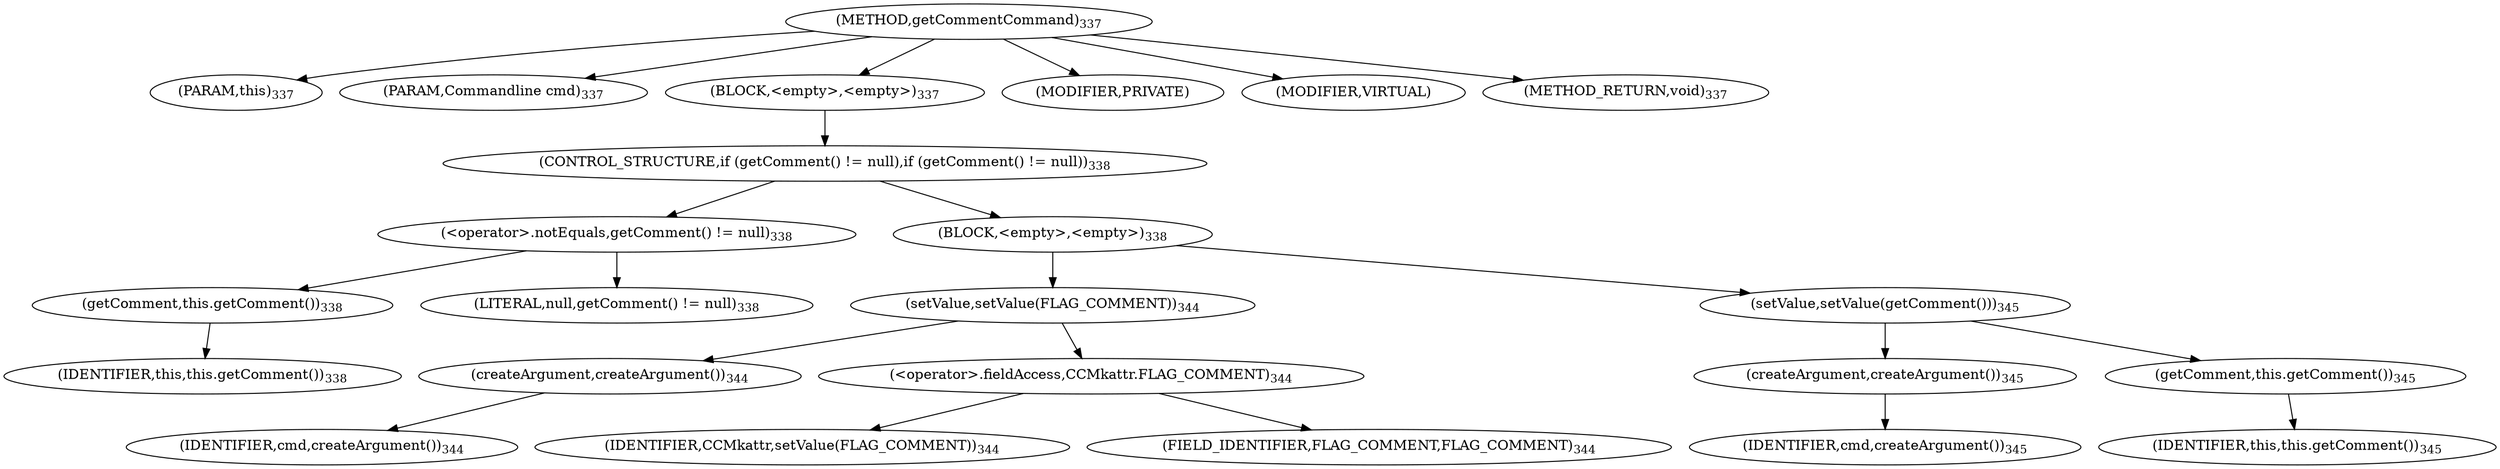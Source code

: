 digraph "getCommentCommand" {  
"435" [label = <(METHOD,getCommentCommand)<SUB>337</SUB>> ]
"37" [label = <(PARAM,this)<SUB>337</SUB>> ]
"436" [label = <(PARAM,Commandline cmd)<SUB>337</SUB>> ]
"437" [label = <(BLOCK,&lt;empty&gt;,&lt;empty&gt;)<SUB>337</SUB>> ]
"438" [label = <(CONTROL_STRUCTURE,if (getComment() != null),if (getComment() != null))<SUB>338</SUB>> ]
"439" [label = <(&lt;operator&gt;.notEquals,getComment() != null)<SUB>338</SUB>> ]
"440" [label = <(getComment,this.getComment())<SUB>338</SUB>> ]
"36" [label = <(IDENTIFIER,this,this.getComment())<SUB>338</SUB>> ]
"441" [label = <(LITERAL,null,getComment() != null)<SUB>338</SUB>> ]
"442" [label = <(BLOCK,&lt;empty&gt;,&lt;empty&gt;)<SUB>338</SUB>> ]
"443" [label = <(setValue,setValue(FLAG_COMMENT))<SUB>344</SUB>> ]
"444" [label = <(createArgument,createArgument())<SUB>344</SUB>> ]
"445" [label = <(IDENTIFIER,cmd,createArgument())<SUB>344</SUB>> ]
"446" [label = <(&lt;operator&gt;.fieldAccess,CCMkattr.FLAG_COMMENT)<SUB>344</SUB>> ]
"447" [label = <(IDENTIFIER,CCMkattr,setValue(FLAG_COMMENT))<SUB>344</SUB>> ]
"448" [label = <(FIELD_IDENTIFIER,FLAG_COMMENT,FLAG_COMMENT)<SUB>344</SUB>> ]
"449" [label = <(setValue,setValue(getComment()))<SUB>345</SUB>> ]
"450" [label = <(createArgument,createArgument())<SUB>345</SUB>> ]
"451" [label = <(IDENTIFIER,cmd,createArgument())<SUB>345</SUB>> ]
"452" [label = <(getComment,this.getComment())<SUB>345</SUB>> ]
"38" [label = <(IDENTIFIER,this,this.getComment())<SUB>345</SUB>> ]
"453" [label = <(MODIFIER,PRIVATE)> ]
"454" [label = <(MODIFIER,VIRTUAL)> ]
"455" [label = <(METHOD_RETURN,void)<SUB>337</SUB>> ]
  "435" -> "37" 
  "435" -> "436" 
  "435" -> "437" 
  "435" -> "453" 
  "435" -> "454" 
  "435" -> "455" 
  "437" -> "438" 
  "438" -> "439" 
  "438" -> "442" 
  "439" -> "440" 
  "439" -> "441" 
  "440" -> "36" 
  "442" -> "443" 
  "442" -> "449" 
  "443" -> "444" 
  "443" -> "446" 
  "444" -> "445" 
  "446" -> "447" 
  "446" -> "448" 
  "449" -> "450" 
  "449" -> "452" 
  "450" -> "451" 
  "452" -> "38" 
}
